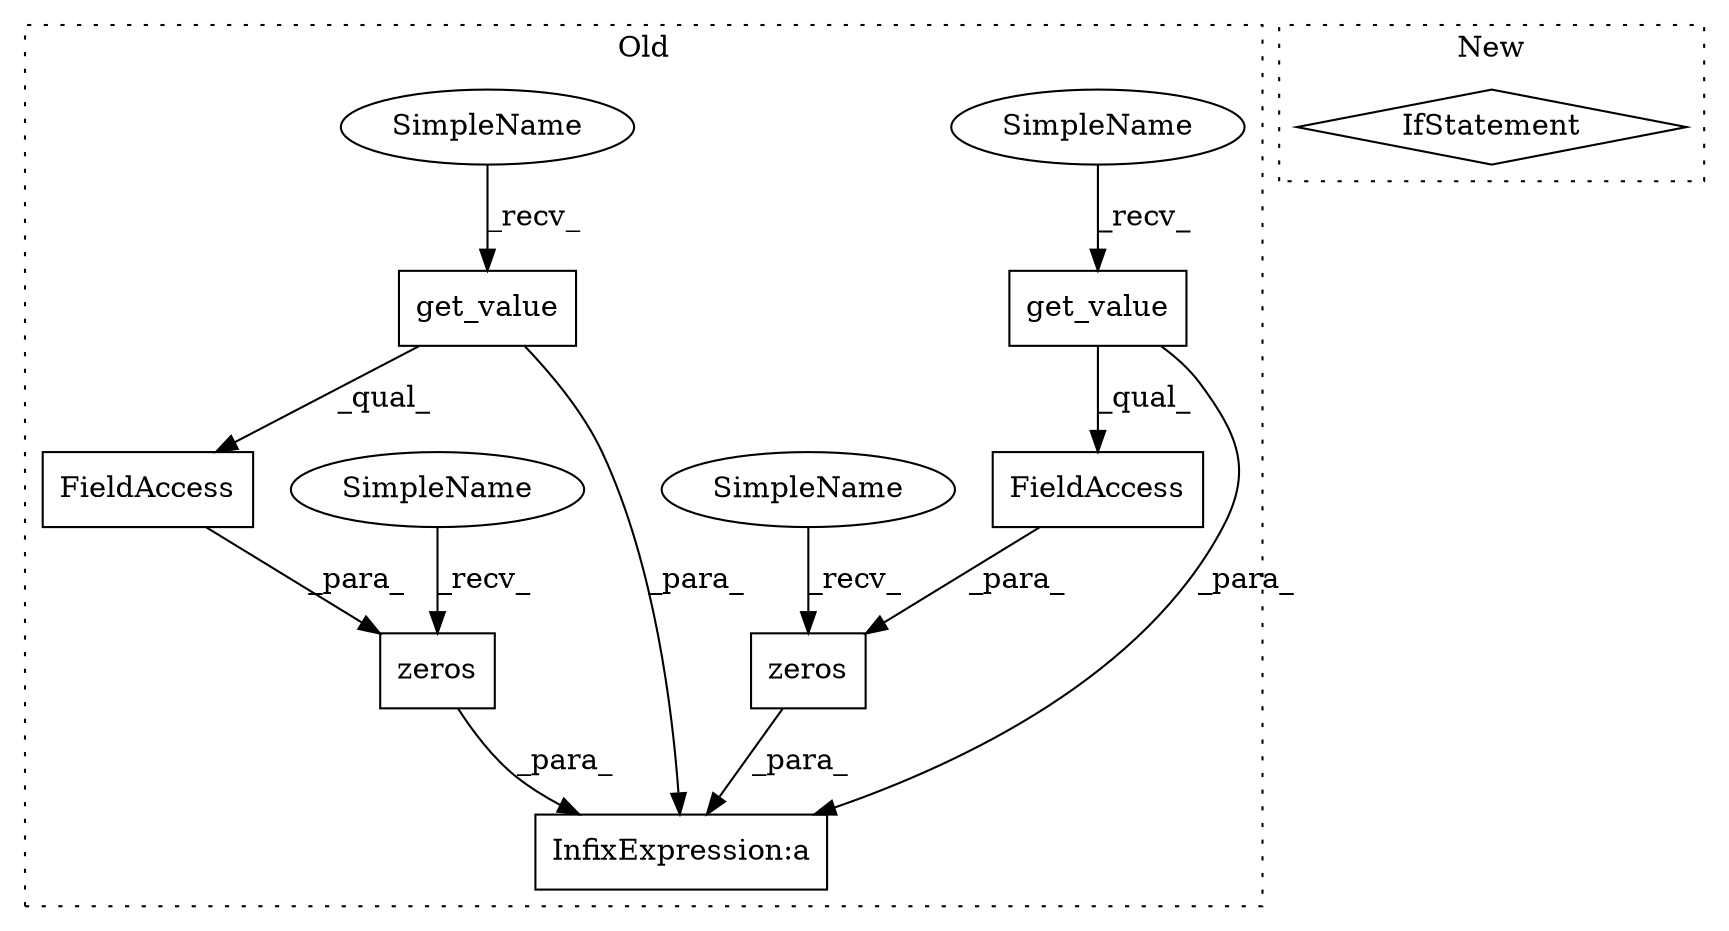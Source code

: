 digraph G {
subgraph cluster0 {
1 [label="get_value" a="32" s="13124,13135" l="10,1" shape="box"];
3 [label="zeros" a="32" s="13110,13142" l="6,1" shape="box"];
4 [label="FieldAccess" a="22" s="13116" l="26" shape="box"];
5 [label="get_value" a="32" s="13283,13294" l="10,1" shape="box"];
6 [label="FieldAccess" a="22" s="13275" l="26" shape="box"];
7 [label="zeros" a="32" s="13269,13301" l="6,1" shape="box"];
8 [label="InfixExpression:a" a="27" s="13407" l="3" shape="box"];
9 [label="SimpleName" a="42" s="13275" l="7" shape="ellipse"];
10 [label="SimpleName" a="42" s="13116" l="7" shape="ellipse"];
11 [label="SimpleName" a="42" s="13104" l="5" shape="ellipse"];
12 [label="SimpleName" a="42" s="13263" l="5" shape="ellipse"];
label = "Old";
style="dotted";
}
subgraph cluster1 {
2 [label="IfStatement" a="25" s="13868" l="47" shape="diamond"];
label = "New";
style="dotted";
}
1 -> 4 [label="_qual_"];
1 -> 8 [label="_para_"];
3 -> 8 [label="_para_"];
4 -> 3 [label="_para_"];
5 -> 6 [label="_qual_"];
5 -> 8 [label="_para_"];
6 -> 7 [label="_para_"];
7 -> 8 [label="_para_"];
9 -> 5 [label="_recv_"];
10 -> 1 [label="_recv_"];
11 -> 3 [label="_recv_"];
12 -> 7 [label="_recv_"];
}